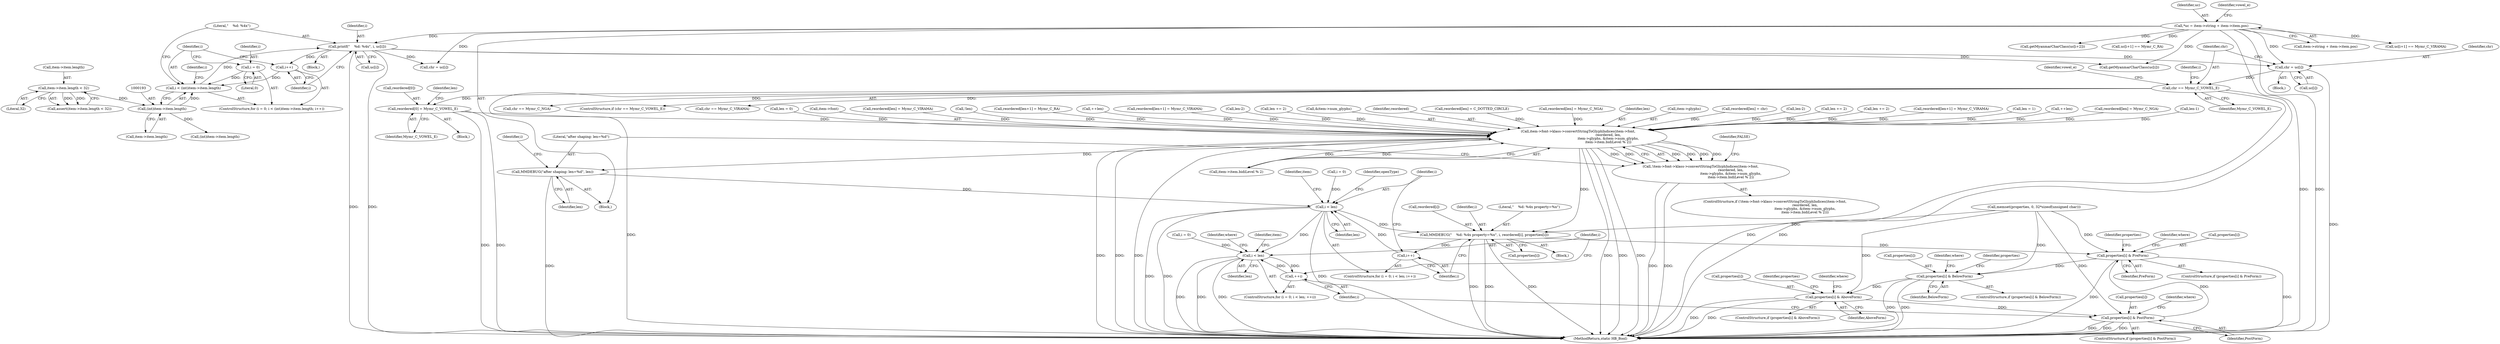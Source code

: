 digraph "0_Chrome_2953a669ec0a32a25c6250d34bf895ec0eb63d27@array" {
"1000339" [label="(Call,reordered[0] = Mymr_C_VOWEL_E)"];
"1000231" [label="(Call,chr == Mymr_C_VOWEL_E)"];
"1000225" [label="(Call,chr = uc[i])"];
"1000121" [label="(Call,*uc = item->string + item->item.pos)"];
"1000202" [label="(Call,printf(\"    %d: %4x\", i, uc[i]))"];
"1000190" [label="(Call,i < (int)item->item.length)"];
"1000187" [label="(Call,i = 0)"];
"1000199" [label="(Call,i++)"];
"1000192" [label="(Call,(int)item->item.length)"];
"1000177" [label="(Call,item->item.length < 32)"];
"1000611" [label="(Call,item->font->klass->convertStringToGlyphIndices(item->font,\n                                                        reordered, len,\n                                                        item->glyphs, &item->num_glyphs,\n                                                        item->item.bidiLevel % 2))"];
"1000610" [label="(Call,!item->font->klass->convertStringToGlyphIndices(item->font,\n                                                        reordered, len,\n                                                        item->glyphs, &item->num_glyphs,\n                                                        item->item.bidiLevel % 2))"];
"1000633" [label="(Call,MMDEBUG(\"after shaping: len=%d\", len))"];
"1000640" [label="(Call,i < len)"];
"1000682" [label="(Call,MMDEBUG(\"    %d: %4x property=%x\", i, reordered[i], properties[i]))"];
"1000643" [label="(Call,i++)"];
"1000722" [label="(Call,properties[i] & PreForm)"];
"1000733" [label="(Call,properties[i] & BelowForm)"];
"1000744" [label="(Call,properties[i] & AboveForm)"];
"1000755" [label="(Call,properties[i] & PostForm)"];
"1000699" [label="(Call,i < len)"];
"1000702" [label="(Call,++i)"];
"1000309" [label="(Call,uc[i+1] == Mymr_C_RA)"];
"1000226" [label="(Identifier,chr)"];
"1000620" [label="(Call,&item->num_glyphs)"];
"1000236" [label="(Identifier,vowel_e)"];
"1000340" [label="(Call,reordered[0])"];
"1000615" [label="(Identifier,reordered)"];
"1000382" [label="(Call,reordered[len] = C_DOTTED_CIRCLE)"];
"1000633" [label="(Call,MMDEBUG(\"after shaping: len=%d\", len))"];
"1000123" [label="(Call,item->string + item->item.pos)"];
"1000448" [label="(Call,reordered[len] = Mymr_C_NGA)"];
"1000260" [label="(Call,uc[i+1] == Mymr_C_VIRAMA)"];
"1000700" [label="(Identifier,i)"];
"1000748" [label="(Identifier,AboveForm)"];
"1000624" [label="(Call,item->item.bidiLevel % 2)"];
"1000176" [label="(Call,assert(item->item.length < 32))"];
"1000635" [label="(Identifier,len)"];
"1000684" [label="(Identifier,i)"];
"1000194" [label="(Call,item->item.length)"];
"1000189" [label="(Literal,0)"];
"1000233" [label="(Identifier,Mymr_C_VOWEL_E)"];
"1000616" [label="(Identifier,len)"];
"1000227" [label="(Call,uc[i])"];
"1000751" [label="(Identifier,where)"];
"1000617" [label="(Call,item->glyphs)"];
"1000187" [label="(Call,i = 0)"];
"1000202" [label="(Call,printf(\"    %d: %4x\", i, uc[i]))"];
"1000200" [label="(Identifier,i)"];
"1000122" [label="(Identifier,uc)"];
"1000242" [label="(Identifier,i)"];
"1000733" [label="(Call,properties[i] & BelowForm)"];
"1000134" [label="(Identifier,vowel_e)"];
"1000735" [label="(Identifier,properties)"];
"1000682" [label="(Call,MMDEBUG(\"    %d: %4x property=%x\", i, reordered[i], properties[i]))"];
"1000406" [label="(Call,chr = uc[i])"];
"1000703" [label="(Identifier,i)"];
"1000740" [label="(Identifier,where)"];
"1000570" [label="(Call,reordered[len] = chr)"];
"1000688" [label="(Call,properties[i])"];
"1000343" [label="(Identifier,Mymr_C_VOWEL_E)"];
"1000683" [label="(Literal,\"    %d: %4x property=%x\")"];
"1000201" [label="(Block,)"];
"1000707" [label="(Identifier,where)"];
"1000638" [label="(Identifier,i)"];
"1000177" [label="(Call,item->item.length < 32)"];
"1000756" [label="(Call,properties[i])"];
"1000701" [label="(Identifier,len)"];
"1000183" [label="(Literal,32)"];
"1000611" [label="(Call,item->font->klass->convertStringToGlyphIndices(item->font,\n                                                        reordered, len,\n                                                        item->glyphs, &item->num_glyphs,\n                                                        item->item.bidiLevel % 2))"];
"1000542" [label="(Call,len-2)"];
"1000121" [label="(Call,*uc = item->string + item->item.pos)"];
"1000744" [label="(Call,properties[i] & AboveForm)"];
"1000737" [label="(Identifier,BelowForm)"];
"1000745" [label="(Call,properties[i])"];
"1000169" [label="(Call,memset(properties, 0, 32*sizeof(unsigned char)))"];
"1000178" [label="(Call,item->item.length)"];
"1000759" [label="(Identifier,PostForm)"];
"1000636" [label="(ControlStructure,for (i = 0; i < len; i++))"];
"1000702" [label="(Call,++i)"];
"1000743" [label="(ControlStructure,if (properties[i] & AboveForm))"];
"1000721" [label="(ControlStructure,if (properties[i] & PreForm))"];
"1000245" [label="(Call,chr == Mymr_C_NGA)"];
"1000225" [label="(Call,chr = uc[i])"];
"1000476" [label="(Call,len += 2)"];
"1000722" [label="(Call,properties[i] & PreForm)"];
"1000695" [label="(ControlStructure,for (i = 0; i < len; ++i))"];
"1000376" [label="(Call,len += 2)"];
"1000199" [label="(Call,i++)"];
"1000587" [label="(Call,reordered[len+1] = Mymr_C_VIRAMA)"];
"1000650" [label="(Identifier,item)"];
"1000754" [label="(ControlStructure,if (properties[i] & PostForm))"];
"1000643" [label="(Call,i++)"];
"1000344" [label="(Call,len = 1)"];
"1000232" [label="(Identifier,chr)"];
"1000210" [label="(Identifier,i)"];
"1000230" [label="(ControlStructure,if (chr == Mymr_C_VOWEL_E))"];
"1000729" [label="(Identifier,where)"];
"1000113" [label="(Block,)"];
"1000203" [label="(Literal,\"    %d: %4x\")"];
"1000634" [label="(Literal,\"after shaping: len=%d\")"];
"1000644" [label="(Identifier,i)"];
"1000192" [label="(Call,(int)item->item.length)"];
"1000339" [label="(Call,reordered[0] = Mymr_C_VOWEL_E)"];
"1000205" [label="(Call,uc[i])"];
"1000637" [label="(Call,i = 0)"];
"1000575" [label="(Call,++len)"];
"1000746" [label="(Identifier,properties)"];
"1000223" [label="(Block,)"];
"1000632" [label="(Identifier,FALSE)"];
"1000186" [label="(ControlStructure,for (i = 0; i < (int)item->item.length; i++))"];
"1000191" [label="(Identifier,i)"];
"1000642" [label="(Identifier,len)"];
"1000294" [label="(Call,chr == Mymr_C_VIRAMA)"];
"1000231" [label="(Call,chr == Mymr_C_VOWEL_E)"];
"1000582" [label="(Call,reordered[len] = Mymr_C_NGA)"];
"1000609" [label="(ControlStructure,if (!item->font->klass->convertStringToGlyphIndices(item->font,\n                                                        reordered, len,\n                                                        item->glyphs, &item->num_glyphs,\n                                                        item->item.bidiLevel % 2)))"];
"1000520" [label="(Call,len-1)"];
"1000610" [label="(Call,!item->font->klass->convertStringToGlyphIndices(item->font,\n                                                        reordered, len,\n                                                        item->glyphs, &item->num_glyphs,\n                                                        item->item.bidiLevel % 2))"];
"1000685" [label="(Call,reordered[i])"];
"1000726" [label="(Identifier,PreForm)"];
"1000734" [label="(Call,properties[i])"];
"1000640" [label="(Call,i < len)"];
"1000345" [label="(Identifier,len)"];
"1000645" [label="(Block,)"];
"1000766" [label="(Identifier,item)"];
"1000154" [label="(Call,len = 0)"];
"1000723" [label="(Call,properties[i])"];
"1000204" [label="(Identifier,i)"];
"1000692" [label="(Identifier,openType)"];
"1000612" [label="(Call,item->font)"];
"1000352" [label="(Call,reordered[len] = Mymr_C_VIRAMA)"];
"1000567" [label="(Call,!len)"];
"1000641" [label="(Identifier,i)"];
"1000732" [label="(ControlStructure,if (properties[i] & BelowForm))"];
"1000357" [label="(Call,reordered[len+1] = Mymr_C_RA)"];
"1000387" [label="(Call,++len)"];
"1000757" [label="(Identifier,properties)"];
"1000188" [label="(Identifier,i)"];
"1000431" [label="(Call,getMyanmarCharClass(uc[i]))"];
"1000762" [label="(Identifier,where)"];
"1000755" [label="(Call,properties[i] & PostForm)"];
"1000453" [label="(Call,reordered[len+1] = Mymr_C_VIRAMA)"];
"1000338" [label="(Block,)"];
"1000696" [label="(Call,i = 0)"];
"1000536" [label="(Call,len-2)"];
"1000793" [label="(MethodReturn,static HB_Bool)"];
"1000214" [label="(Call,(int)item->item.length)"];
"1000699" [label="(Call,i < len)"];
"1000606" [label="(Call,len += 2)"];
"1000190" [label="(Call,i < (int)item->item.length)"];
"1000271" [label="(Call,getMyanmarCharClass(uc[i+2]))"];
"1000339" -> "1000338"  [label="AST: "];
"1000339" -> "1000343"  [label="CFG: "];
"1000340" -> "1000339"  [label="AST: "];
"1000343" -> "1000339"  [label="AST: "];
"1000345" -> "1000339"  [label="CFG: "];
"1000339" -> "1000793"  [label="DDG: "];
"1000339" -> "1000793"  [label="DDG: "];
"1000231" -> "1000339"  [label="DDG: "];
"1000339" -> "1000611"  [label="DDG: "];
"1000231" -> "1000230"  [label="AST: "];
"1000231" -> "1000233"  [label="CFG: "];
"1000232" -> "1000231"  [label="AST: "];
"1000233" -> "1000231"  [label="AST: "];
"1000236" -> "1000231"  [label="CFG: "];
"1000242" -> "1000231"  [label="CFG: "];
"1000231" -> "1000793"  [label="DDG: "];
"1000231" -> "1000793"  [label="DDG: "];
"1000231" -> "1000793"  [label="DDG: "];
"1000225" -> "1000231"  [label="DDG: "];
"1000231" -> "1000245"  [label="DDG: "];
"1000231" -> "1000294"  [label="DDG: "];
"1000225" -> "1000223"  [label="AST: "];
"1000225" -> "1000227"  [label="CFG: "];
"1000226" -> "1000225"  [label="AST: "];
"1000227" -> "1000225"  [label="AST: "];
"1000232" -> "1000225"  [label="CFG: "];
"1000225" -> "1000793"  [label="DDG: "];
"1000121" -> "1000225"  [label="DDG: "];
"1000202" -> "1000225"  [label="DDG: "];
"1000121" -> "1000113"  [label="AST: "];
"1000121" -> "1000123"  [label="CFG: "];
"1000122" -> "1000121"  [label="AST: "];
"1000123" -> "1000121"  [label="AST: "];
"1000134" -> "1000121"  [label="CFG: "];
"1000121" -> "1000793"  [label="DDG: "];
"1000121" -> "1000793"  [label="DDG: "];
"1000121" -> "1000202"  [label="DDG: "];
"1000121" -> "1000260"  [label="DDG: "];
"1000121" -> "1000271"  [label="DDG: "];
"1000121" -> "1000309"  [label="DDG: "];
"1000121" -> "1000406"  [label="DDG: "];
"1000121" -> "1000431"  [label="DDG: "];
"1000202" -> "1000201"  [label="AST: "];
"1000202" -> "1000205"  [label="CFG: "];
"1000203" -> "1000202"  [label="AST: "];
"1000204" -> "1000202"  [label="AST: "];
"1000205" -> "1000202"  [label="AST: "];
"1000200" -> "1000202"  [label="CFG: "];
"1000202" -> "1000793"  [label="DDG: "];
"1000202" -> "1000793"  [label="DDG: "];
"1000202" -> "1000199"  [label="DDG: "];
"1000190" -> "1000202"  [label="DDG: "];
"1000202" -> "1000406"  [label="DDG: "];
"1000202" -> "1000431"  [label="DDG: "];
"1000190" -> "1000186"  [label="AST: "];
"1000190" -> "1000192"  [label="CFG: "];
"1000191" -> "1000190"  [label="AST: "];
"1000192" -> "1000190"  [label="AST: "];
"1000203" -> "1000190"  [label="CFG: "];
"1000210" -> "1000190"  [label="CFG: "];
"1000187" -> "1000190"  [label="DDG: "];
"1000199" -> "1000190"  [label="DDG: "];
"1000192" -> "1000190"  [label="DDG: "];
"1000187" -> "1000186"  [label="AST: "];
"1000187" -> "1000189"  [label="CFG: "];
"1000188" -> "1000187"  [label="AST: "];
"1000189" -> "1000187"  [label="AST: "];
"1000191" -> "1000187"  [label="CFG: "];
"1000199" -> "1000186"  [label="AST: "];
"1000199" -> "1000200"  [label="CFG: "];
"1000200" -> "1000199"  [label="AST: "];
"1000191" -> "1000199"  [label="CFG: "];
"1000192" -> "1000194"  [label="CFG: "];
"1000193" -> "1000192"  [label="AST: "];
"1000194" -> "1000192"  [label="AST: "];
"1000177" -> "1000192"  [label="DDG: "];
"1000192" -> "1000214"  [label="DDG: "];
"1000177" -> "1000176"  [label="AST: "];
"1000177" -> "1000183"  [label="CFG: "];
"1000178" -> "1000177"  [label="AST: "];
"1000183" -> "1000177"  [label="AST: "];
"1000176" -> "1000177"  [label="CFG: "];
"1000177" -> "1000176"  [label="DDG: "];
"1000177" -> "1000176"  [label="DDG: "];
"1000611" -> "1000610"  [label="AST: "];
"1000611" -> "1000624"  [label="CFG: "];
"1000612" -> "1000611"  [label="AST: "];
"1000615" -> "1000611"  [label="AST: "];
"1000616" -> "1000611"  [label="AST: "];
"1000617" -> "1000611"  [label="AST: "];
"1000620" -> "1000611"  [label="AST: "];
"1000624" -> "1000611"  [label="AST: "];
"1000610" -> "1000611"  [label="CFG: "];
"1000611" -> "1000793"  [label="DDG: "];
"1000611" -> "1000793"  [label="DDG: "];
"1000611" -> "1000793"  [label="DDG: "];
"1000611" -> "1000793"  [label="DDG: "];
"1000611" -> "1000793"  [label="DDG: "];
"1000611" -> "1000793"  [label="DDG: "];
"1000611" -> "1000610"  [label="DDG: "];
"1000611" -> "1000610"  [label="DDG: "];
"1000611" -> "1000610"  [label="DDG: "];
"1000611" -> "1000610"  [label="DDG: "];
"1000611" -> "1000610"  [label="DDG: "];
"1000611" -> "1000610"  [label="DDG: "];
"1000582" -> "1000611"  [label="DDG: "];
"1000448" -> "1000611"  [label="DDG: "];
"1000357" -> "1000611"  [label="DDG: "];
"1000453" -> "1000611"  [label="DDG: "];
"1000570" -> "1000611"  [label="DDG: "];
"1000382" -> "1000611"  [label="DDG: "];
"1000587" -> "1000611"  [label="DDG: "];
"1000352" -> "1000611"  [label="DDG: "];
"1000606" -> "1000611"  [label="DDG: "];
"1000376" -> "1000611"  [label="DDG: "];
"1000567" -> "1000611"  [label="DDG: "];
"1000154" -> "1000611"  [label="DDG: "];
"1000387" -> "1000611"  [label="DDG: "];
"1000476" -> "1000611"  [label="DDG: "];
"1000542" -> "1000611"  [label="DDG: "];
"1000520" -> "1000611"  [label="DDG: "];
"1000575" -> "1000611"  [label="DDG: "];
"1000344" -> "1000611"  [label="DDG: "];
"1000536" -> "1000611"  [label="DDG: "];
"1000624" -> "1000611"  [label="DDG: "];
"1000624" -> "1000611"  [label="DDG: "];
"1000611" -> "1000633"  [label="DDG: "];
"1000611" -> "1000682"  [label="DDG: "];
"1000610" -> "1000609"  [label="AST: "];
"1000632" -> "1000610"  [label="CFG: "];
"1000634" -> "1000610"  [label="CFG: "];
"1000610" -> "1000793"  [label="DDG: "];
"1000610" -> "1000793"  [label="DDG: "];
"1000633" -> "1000113"  [label="AST: "];
"1000633" -> "1000635"  [label="CFG: "];
"1000634" -> "1000633"  [label="AST: "];
"1000635" -> "1000633"  [label="AST: "];
"1000638" -> "1000633"  [label="CFG: "];
"1000633" -> "1000793"  [label="DDG: "];
"1000633" -> "1000640"  [label="DDG: "];
"1000640" -> "1000636"  [label="AST: "];
"1000640" -> "1000642"  [label="CFG: "];
"1000641" -> "1000640"  [label="AST: "];
"1000642" -> "1000640"  [label="AST: "];
"1000650" -> "1000640"  [label="CFG: "];
"1000692" -> "1000640"  [label="CFG: "];
"1000640" -> "1000793"  [label="DDG: "];
"1000640" -> "1000793"  [label="DDG: "];
"1000640" -> "1000793"  [label="DDG: "];
"1000637" -> "1000640"  [label="DDG: "];
"1000643" -> "1000640"  [label="DDG: "];
"1000640" -> "1000682"  [label="DDG: "];
"1000640" -> "1000699"  [label="DDG: "];
"1000682" -> "1000645"  [label="AST: "];
"1000682" -> "1000688"  [label="CFG: "];
"1000683" -> "1000682"  [label="AST: "];
"1000684" -> "1000682"  [label="AST: "];
"1000685" -> "1000682"  [label="AST: "];
"1000688" -> "1000682"  [label="AST: "];
"1000644" -> "1000682"  [label="CFG: "];
"1000682" -> "1000793"  [label="DDG: "];
"1000682" -> "1000793"  [label="DDG: "];
"1000682" -> "1000793"  [label="DDG: "];
"1000682" -> "1000643"  [label="DDG: "];
"1000169" -> "1000682"  [label="DDG: "];
"1000682" -> "1000722"  [label="DDG: "];
"1000643" -> "1000636"  [label="AST: "];
"1000643" -> "1000644"  [label="CFG: "];
"1000644" -> "1000643"  [label="AST: "];
"1000641" -> "1000643"  [label="CFG: "];
"1000722" -> "1000721"  [label="AST: "];
"1000722" -> "1000726"  [label="CFG: "];
"1000723" -> "1000722"  [label="AST: "];
"1000726" -> "1000722"  [label="AST: "];
"1000729" -> "1000722"  [label="CFG: "];
"1000735" -> "1000722"  [label="CFG: "];
"1000722" -> "1000793"  [label="DDG: "];
"1000722" -> "1000793"  [label="DDG: "];
"1000169" -> "1000722"  [label="DDG: "];
"1000755" -> "1000722"  [label="DDG: "];
"1000722" -> "1000733"  [label="DDG: "];
"1000733" -> "1000732"  [label="AST: "];
"1000733" -> "1000737"  [label="CFG: "];
"1000734" -> "1000733"  [label="AST: "];
"1000737" -> "1000733"  [label="AST: "];
"1000740" -> "1000733"  [label="CFG: "];
"1000746" -> "1000733"  [label="CFG: "];
"1000733" -> "1000793"  [label="DDG: "];
"1000733" -> "1000793"  [label="DDG: "];
"1000169" -> "1000733"  [label="DDG: "];
"1000733" -> "1000744"  [label="DDG: "];
"1000744" -> "1000743"  [label="AST: "];
"1000744" -> "1000748"  [label="CFG: "];
"1000745" -> "1000744"  [label="AST: "];
"1000748" -> "1000744"  [label="AST: "];
"1000751" -> "1000744"  [label="CFG: "];
"1000757" -> "1000744"  [label="CFG: "];
"1000744" -> "1000793"  [label="DDG: "];
"1000744" -> "1000793"  [label="DDG: "];
"1000169" -> "1000744"  [label="DDG: "];
"1000744" -> "1000755"  [label="DDG: "];
"1000755" -> "1000754"  [label="AST: "];
"1000755" -> "1000759"  [label="CFG: "];
"1000756" -> "1000755"  [label="AST: "];
"1000759" -> "1000755"  [label="AST: "];
"1000762" -> "1000755"  [label="CFG: "];
"1000703" -> "1000755"  [label="CFG: "];
"1000755" -> "1000793"  [label="DDG: "];
"1000755" -> "1000793"  [label="DDG: "];
"1000755" -> "1000793"  [label="DDG: "];
"1000169" -> "1000755"  [label="DDG: "];
"1000699" -> "1000695"  [label="AST: "];
"1000699" -> "1000701"  [label="CFG: "];
"1000700" -> "1000699"  [label="AST: "];
"1000701" -> "1000699"  [label="AST: "];
"1000707" -> "1000699"  [label="CFG: "];
"1000766" -> "1000699"  [label="CFG: "];
"1000699" -> "1000793"  [label="DDG: "];
"1000699" -> "1000793"  [label="DDG: "];
"1000699" -> "1000793"  [label="DDG: "];
"1000696" -> "1000699"  [label="DDG: "];
"1000702" -> "1000699"  [label="DDG: "];
"1000699" -> "1000702"  [label="DDG: "];
"1000702" -> "1000695"  [label="AST: "];
"1000702" -> "1000703"  [label="CFG: "];
"1000703" -> "1000702"  [label="AST: "];
"1000700" -> "1000702"  [label="CFG: "];
}
